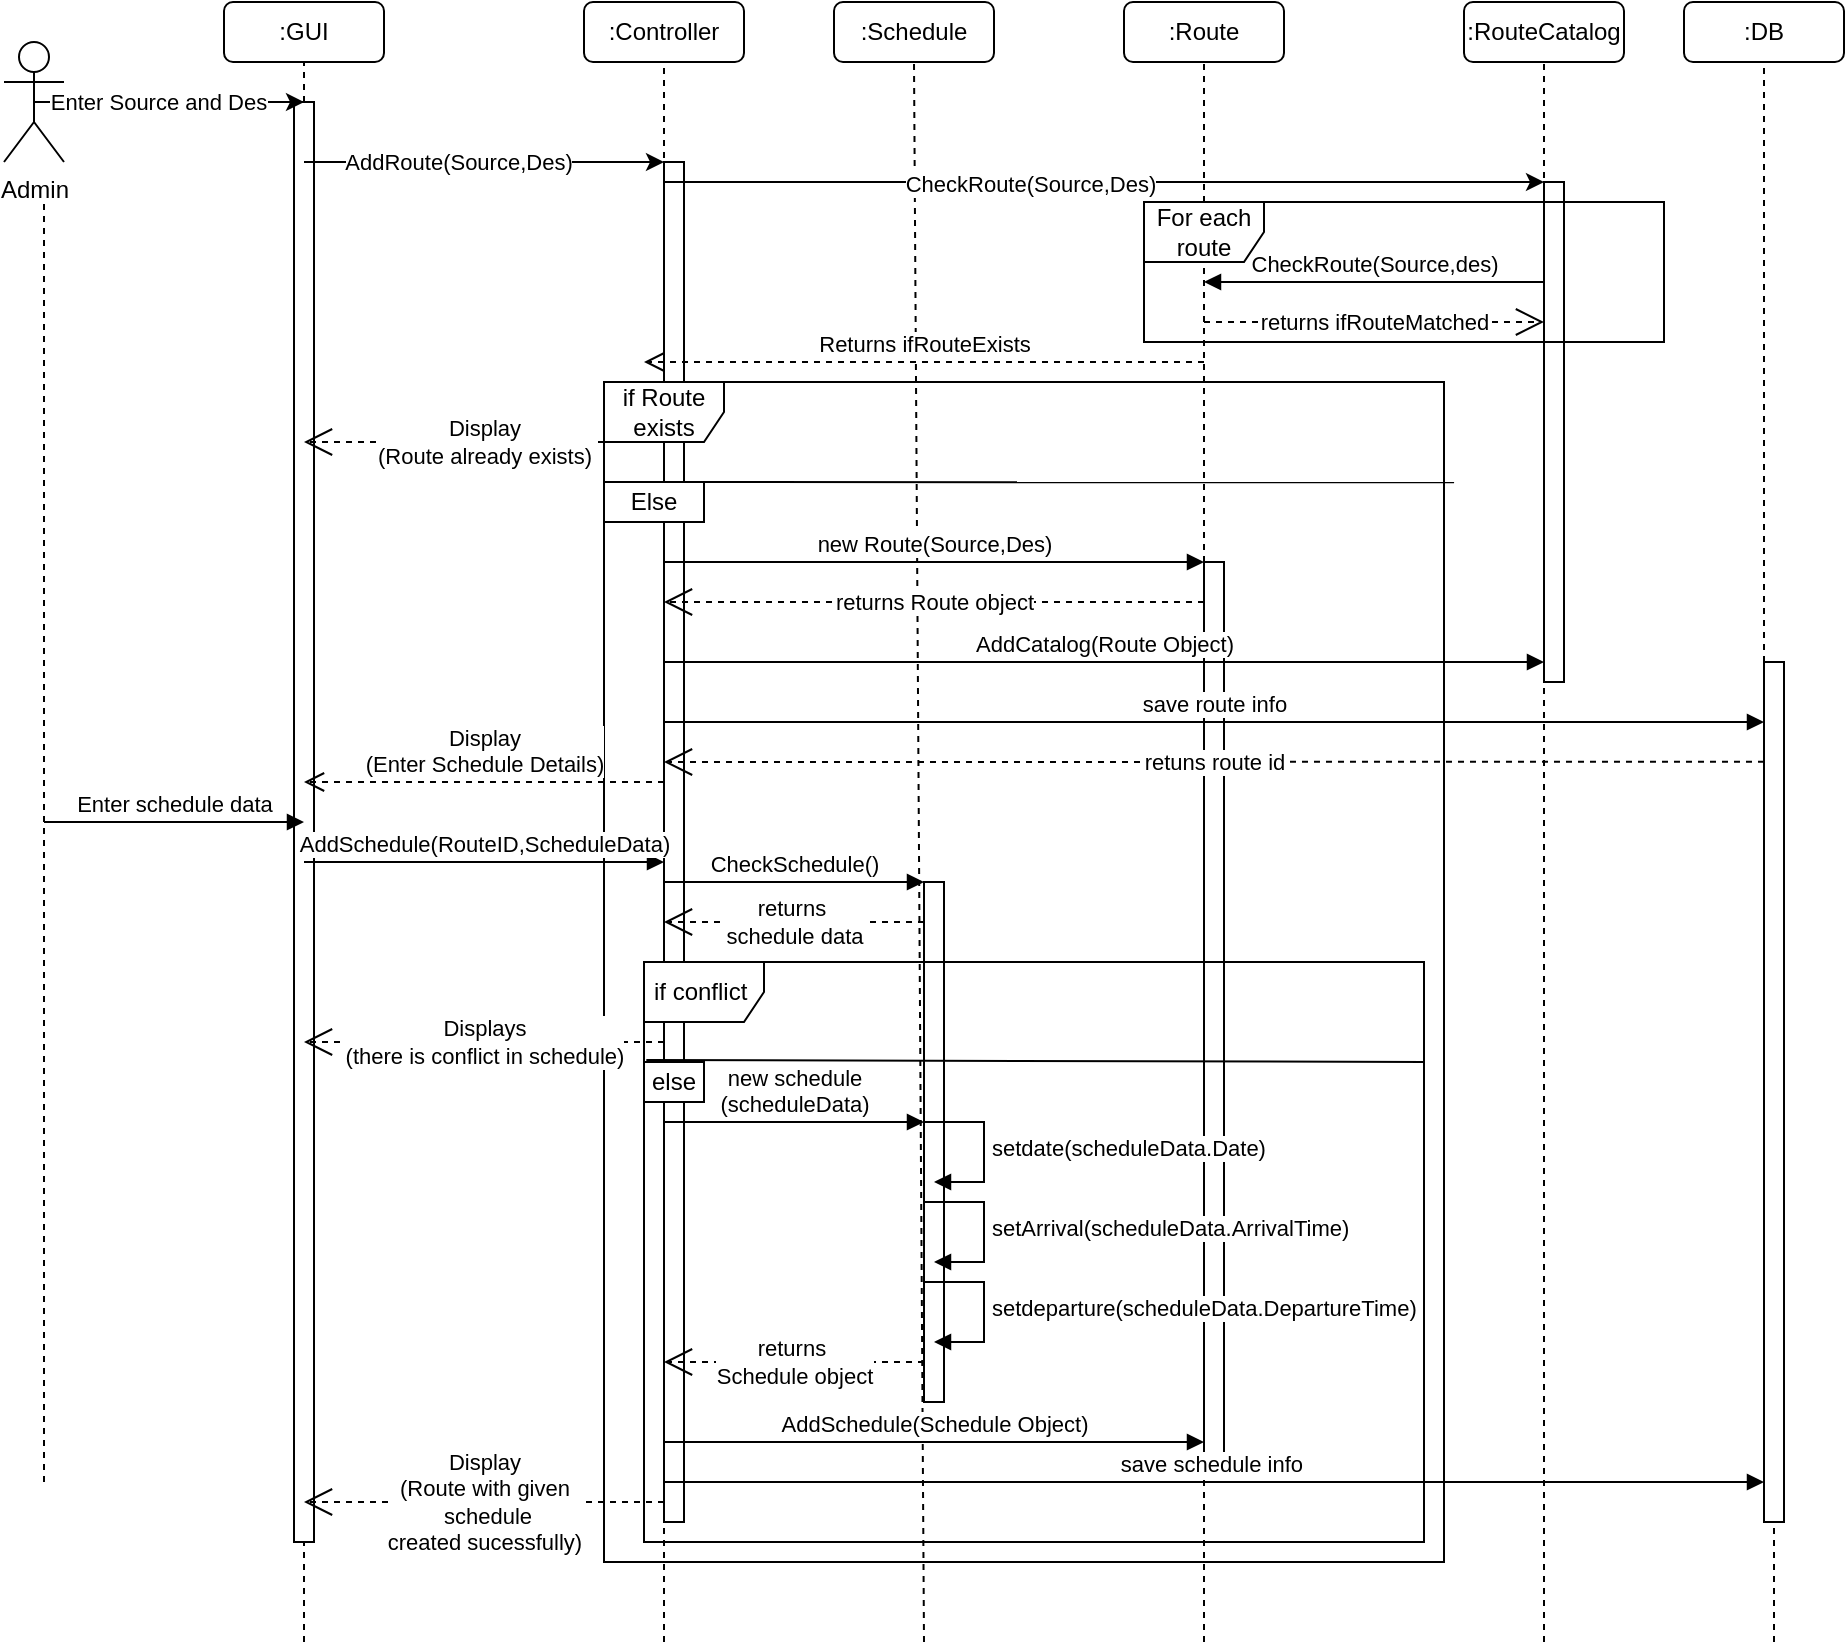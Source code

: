 <mxfile version="28.2.8">
  <diagram name="Page-1" id="zKtI8gFsUIPTtbAncuYx">
    <mxGraphModel dx="872" dy="473" grid="1" gridSize="10" guides="1" tooltips="1" connect="1" arrows="0" fold="1" page="1" pageScale="1" pageWidth="850" pageHeight="1100" math="0" shadow="0">
      <root>
        <mxCell id="0" />
        <mxCell id="1" parent="0" />
        <mxCell id="q1kfYL-uizq5pcBICJ_h-76" value="" style="html=1;points=[[0,0,0,0,5],[0,1,0,0,-5],[1,0,0,0,5],[1,1,0,0,-5]];perimeter=orthogonalPerimeter;outlineConnect=0;targetShapes=umlLifeline;portConstraint=eastwest;newEdgeStyle={&quot;curved&quot;:0,&quot;rounded&quot;:0};" parent="1" vertex="1">
          <mxGeometry x="780" y="110" width="10" height="250" as="geometry" />
        </mxCell>
        <mxCell id="q1kfYL-uizq5pcBICJ_h-66" value="" style="html=1;points=[[0,0,0,0,5],[0,1,0,0,-5],[1,0,0,0,5],[1,1,0,0,-5]];perimeter=orthogonalPerimeter;outlineConnect=0;targetShapes=umlLifeline;portConstraint=eastwest;newEdgeStyle={&quot;curved&quot;:0,&quot;rounded&quot;:0};" parent="1" vertex="1">
          <mxGeometry x="155" y="70" width="10" height="720" as="geometry" />
        </mxCell>
        <mxCell id="q1kfYL-uizq5pcBICJ_h-64" value="" style="html=1;points=[[0,0,0,0,5],[0,1,0,0,-5],[1,0,0,0,5],[1,1,0,0,-5]];perimeter=orthogonalPerimeter;outlineConnect=0;targetShapes=umlLifeline;portConstraint=eastwest;newEdgeStyle={&quot;curved&quot;:0,&quot;rounded&quot;:0};" parent="1" vertex="1">
          <mxGeometry x="610" y="300" width="10" height="450" as="geometry" />
        </mxCell>
        <mxCell id="q1kfYL-uizq5pcBICJ_h-61" value="" style="html=1;points=[[0,0,0,0,5],[0,1,0,0,-5],[1,0,0,0,5],[1,1,0,0,-5]];perimeter=orthogonalPerimeter;outlineConnect=0;targetShapes=umlLifeline;portConstraint=eastwest;newEdgeStyle={&quot;curved&quot;:0,&quot;rounded&quot;:0};" parent="1" vertex="1">
          <mxGeometry x="470" y="460" width="10" height="260" as="geometry" />
        </mxCell>
        <mxCell id="q1kfYL-uizq5pcBICJ_h-58" value="" style="html=1;points=[[0,0,0,0,5],[0,1,0,0,-5],[1,0,0,0,5],[1,1,0,0,-5]];perimeter=orthogonalPerimeter;outlineConnect=0;targetShapes=umlLifeline;portConstraint=eastwest;newEdgeStyle={&quot;curved&quot;:0,&quot;rounded&quot;:0};" parent="1" vertex="1">
          <mxGeometry x="340" y="100" width="10" height="680" as="geometry" />
        </mxCell>
        <mxCell id="0guCHHpKUUUzKc23uAgB-1" value="Admin" style="shape=umlActor;verticalLabelPosition=bottom;verticalAlign=top;html=1;outlineConnect=0;" parent="1" vertex="1">
          <mxGeometry x="10" y="40" width="30" height="60" as="geometry" />
        </mxCell>
        <mxCell id="0guCHHpKUUUzKc23uAgB-3" value=":GUI" style="rounded=1;whiteSpace=wrap;html=1;" parent="1" vertex="1">
          <mxGeometry x="120" y="20" width="80" height="30" as="geometry" />
        </mxCell>
        <mxCell id="0guCHHpKUUUzKc23uAgB-5" value=":Controller" style="rounded=1;whiteSpace=wrap;html=1;" parent="1" vertex="1">
          <mxGeometry x="300" y="20" width="80" height="30" as="geometry" />
        </mxCell>
        <mxCell id="0guCHHpKUUUzKc23uAgB-6" value=":Schedule" style="rounded=1;whiteSpace=wrap;html=1;" parent="1" vertex="1">
          <mxGeometry x="425" y="20" width="80" height="30" as="geometry" />
        </mxCell>
        <mxCell id="0guCHHpKUUUzKc23uAgB-7" value=":Route" style="rounded=1;whiteSpace=wrap;html=1;" parent="1" vertex="1">
          <mxGeometry x="570" y="20" width="80" height="30" as="geometry" />
        </mxCell>
        <mxCell id="0guCHHpKUUUzKc23uAgB-8" value=":DB" style="rounded=1;whiteSpace=wrap;html=1;" parent="1" vertex="1">
          <mxGeometry x="850" y="20" width="80" height="30" as="geometry" />
        </mxCell>
        <mxCell id="0guCHHpKUUUzKc23uAgB-9" value="" style="endArrow=none;dashed=1;html=1;rounded=0;entryX=0.5;entryY=1;entryDx=0;entryDy=0;" parent="1" source="q1kfYL-uizq5pcBICJ_h-66" target="0guCHHpKUUUzKc23uAgB-3" edge="1">
          <mxGeometry width="50" height="50" relative="1" as="geometry">
            <mxPoint x="160" y="840" as="sourcePoint" />
            <mxPoint x="410" y="180" as="targetPoint" />
          </mxGeometry>
        </mxCell>
        <mxCell id="0guCHHpKUUUzKc23uAgB-10" value="" style="endArrow=none;dashed=1;html=1;rounded=0;entryX=0.5;entryY=1;entryDx=0;entryDy=0;" parent="1" target="0guCHHpKUUUzKc23uAgB-5" edge="1">
          <mxGeometry width="50" height="50" relative="1" as="geometry">
            <mxPoint x="340" y="200" as="sourcePoint" />
            <mxPoint x="310" y="50" as="targetPoint" />
          </mxGeometry>
        </mxCell>
        <mxCell id="0guCHHpKUUUzKc23uAgB-12" value="" style="endArrow=none;dashed=1;html=1;rounded=0;entryX=0.5;entryY=1;entryDx=0;entryDy=0;" parent="1" target="0guCHHpKUUUzKc23uAgB-6" edge="1">
          <mxGeometry width="50" height="50" relative="1" as="geometry">
            <mxPoint x="470" y="840" as="sourcePoint" />
            <mxPoint x="460" y="50" as="targetPoint" />
          </mxGeometry>
        </mxCell>
        <mxCell id="0guCHHpKUUUzKc23uAgB-13" value="" style="endArrow=none;dashed=1;html=1;rounded=0;entryX=0.5;entryY=1;entryDx=0;entryDy=0;" parent="1" edge="1">
          <mxGeometry width="50" height="50" relative="1" as="geometry">
            <mxPoint x="610" y="840" as="sourcePoint" />
            <mxPoint x="610" y="50" as="targetPoint" />
          </mxGeometry>
        </mxCell>
        <mxCell id="0guCHHpKUUUzKc23uAgB-14" value="" style="endArrow=none;dashed=1;html=1;rounded=0;entryX=0.5;entryY=1;entryDx=0;entryDy=0;" parent="1" source="q1kfYL-uizq5pcBICJ_h-65" target="0guCHHpKUUUzKc23uAgB-8" edge="1">
          <mxGeometry width="50" height="50" relative="1" as="geometry">
            <mxPoint x="900" y="850" as="sourcePoint" />
            <mxPoint x="760" y="50" as="targetPoint" />
          </mxGeometry>
        </mxCell>
        <mxCell id="0guCHHpKUUUzKc23uAgB-16" value="" style="endArrow=classic;html=1;rounded=0;exitX=0.5;exitY=0.5;exitDx=0;exitDy=0;exitPerimeter=0;" parent="1" source="0guCHHpKUUUzKc23uAgB-1" edge="1">
          <mxGeometry width="50" height="50" relative="1" as="geometry">
            <mxPoint x="380" y="230" as="sourcePoint" />
            <mxPoint x="160" y="70" as="targetPoint" />
          </mxGeometry>
        </mxCell>
        <mxCell id="0guCHHpKUUUzKc23uAgB-17" value="Enter Source and Des" style="edgeLabel;html=1;align=center;verticalAlign=middle;resizable=0;points=[];" parent="0guCHHpKUUUzKc23uAgB-16" vertex="1" connectable="0">
          <mxGeometry x="-0.434" relative="1" as="geometry">
            <mxPoint x="24" as="offset" />
          </mxGeometry>
        </mxCell>
        <mxCell id="q1kfYL-uizq5pcBICJ_h-1" value="" style="endArrow=classic;html=1;rounded=0;" parent="1" edge="1">
          <mxGeometry width="50" height="50" relative="1" as="geometry">
            <mxPoint x="160" y="100" as="sourcePoint" />
            <mxPoint x="340" y="100" as="targetPoint" />
          </mxGeometry>
        </mxCell>
        <mxCell id="q1kfYL-uizq5pcBICJ_h-2" value="AddRoute(Source,Des)" style="edgeLabel;html=1;align=center;verticalAlign=middle;resizable=0;points=[];" parent="q1kfYL-uizq5pcBICJ_h-1" connectable="0" vertex="1">
          <mxGeometry x="-0.657" y="1" relative="1" as="geometry">
            <mxPoint x="46" y="1" as="offset" />
          </mxGeometry>
        </mxCell>
        <mxCell id="q1kfYL-uizq5pcBICJ_h-3" value="" style="endArrow=classic;html=1;rounded=0;" parent="1" edge="1">
          <mxGeometry width="50" height="50" relative="1" as="geometry">
            <mxPoint x="340" y="110" as="sourcePoint" />
            <mxPoint x="780" y="110" as="targetPoint" />
          </mxGeometry>
        </mxCell>
        <mxCell id="q1kfYL-uizq5pcBICJ_h-4" value="CheckRoute(Source,Des)" style="edgeLabel;html=1;align=center;verticalAlign=middle;resizable=0;points=[];" parent="q1kfYL-uizq5pcBICJ_h-3" connectable="0" vertex="1">
          <mxGeometry x="-0.171" y="-1" relative="1" as="geometry">
            <mxPoint as="offset" />
          </mxGeometry>
        </mxCell>
        <mxCell id="q1kfYL-uizq5pcBICJ_h-13" value="" style="endArrow=none;dashed=1;html=1;rounded=0;entryX=0.5;entryY=1;entryDx=0;entryDy=0;" parent="1" edge="1">
          <mxGeometry width="50" height="50" relative="1" as="geometry">
            <mxPoint x="340" y="840" as="sourcePoint" />
            <mxPoint x="340" y="230" as="targetPoint" />
          </mxGeometry>
        </mxCell>
        <mxCell id="q1kfYL-uizq5pcBICJ_h-21" value="if Route exists" style="shape=umlFrame;whiteSpace=wrap;html=1;pointerEvents=0;" parent="1" vertex="1">
          <mxGeometry x="310" y="210" width="420" height="590" as="geometry" />
        </mxCell>
        <mxCell id="q1kfYL-uizq5pcBICJ_h-23" value="Display&lt;div&gt;(Route already exists)&lt;/div&gt;" style="endArrow=open;endSize=12;dashed=1;html=1;rounded=0;" parent="1" edge="1">
          <mxGeometry width="160" relative="1" as="geometry">
            <mxPoint x="340" y="240" as="sourcePoint" />
            <mxPoint x="160" y="240" as="targetPoint" />
          </mxGeometry>
        </mxCell>
        <mxCell id="q1kfYL-uizq5pcBICJ_h-25" value="" style="endArrow=none;html=1;rounded=0;entryX=1.012;entryY=0.085;entryDx=0;entryDy=0;entryPerimeter=0;" parent="1" target="q1kfYL-uizq5pcBICJ_h-21" edge="1">
          <mxGeometry width="50" height="50" relative="1" as="geometry">
            <mxPoint x="311" y="260" as="sourcePoint" />
            <mxPoint x="734" y="250" as="targetPoint" />
          </mxGeometry>
        </mxCell>
        <mxCell id="q1kfYL-uizq5pcBICJ_h-26" value="Else" style="rounded=0;whiteSpace=wrap;html=1;" parent="1" vertex="1">
          <mxGeometry x="310" y="260" width="50" height="20" as="geometry" />
        </mxCell>
        <mxCell id="q1kfYL-uizq5pcBICJ_h-29" value="Display&lt;div&gt;(Enter Schedule Details)&lt;/div&gt;" style="html=1;verticalAlign=bottom;endArrow=open;dashed=1;endSize=8;curved=0;rounded=0;" parent="1" edge="1">
          <mxGeometry relative="1" as="geometry">
            <mxPoint x="340" y="410" as="sourcePoint" />
            <mxPoint x="160" y="410" as="targetPoint" />
          </mxGeometry>
        </mxCell>
        <mxCell id="q1kfYL-uizq5pcBICJ_h-30" value="Returns ifRouteExists" style="html=1;verticalAlign=bottom;endArrow=open;dashed=1;endSize=8;curved=0;rounded=0;" parent="1" edge="1">
          <mxGeometry relative="1" as="geometry">
            <mxPoint x="610" y="200" as="sourcePoint" />
            <mxPoint x="330" y="200" as="targetPoint" />
          </mxGeometry>
        </mxCell>
        <mxCell id="q1kfYL-uizq5pcBICJ_h-33" value="new Route(Source,Des)" style="html=1;verticalAlign=bottom;endArrow=block;curved=0;rounded=0;" parent="1" edge="1">
          <mxGeometry width="80" relative="1" as="geometry">
            <mxPoint x="340" y="300" as="sourcePoint" />
            <mxPoint x="610" y="300" as="targetPoint" />
          </mxGeometry>
        </mxCell>
        <mxCell id="q1kfYL-uizq5pcBICJ_h-34" value="returns Route object" style="endArrow=open;endSize=12;dashed=1;html=1;rounded=0;" parent="1" edge="1">
          <mxGeometry width="160" relative="1" as="geometry">
            <mxPoint x="610" y="320" as="sourcePoint" />
            <mxPoint x="340" y="320" as="targetPoint" />
          </mxGeometry>
        </mxCell>
        <mxCell id="q1kfYL-uizq5pcBICJ_h-35" value="save route info" style="html=1;verticalAlign=bottom;endArrow=block;curved=0;rounded=0;" parent="1" target="q1kfYL-uizq5pcBICJ_h-65" edge="1">
          <mxGeometry width="80" relative="1" as="geometry">
            <mxPoint x="340" y="380" as="sourcePoint" />
            <mxPoint x="880" y="360" as="targetPoint" />
          </mxGeometry>
        </mxCell>
        <mxCell id="q1kfYL-uizq5pcBICJ_h-36" value="retuns route id" style="endArrow=open;endSize=12;dashed=1;html=1;rounded=0;exitX=0;exitY=0.116;exitDx=0;exitDy=0;exitPerimeter=0;" parent="1" source="q1kfYL-uizq5pcBICJ_h-65" edge="1">
          <mxGeometry width="160" relative="1" as="geometry">
            <mxPoint x="760" y="370" as="sourcePoint" />
            <mxPoint x="340" y="400" as="targetPoint" />
          </mxGeometry>
        </mxCell>
        <mxCell id="q1kfYL-uizq5pcBICJ_h-37" value="CheckSchedule()" style="html=1;verticalAlign=bottom;endArrow=block;curved=0;rounded=0;" parent="1" edge="1">
          <mxGeometry width="80" relative="1" as="geometry">
            <mxPoint x="340" y="460" as="sourcePoint" />
            <mxPoint x="470" y="460" as="targetPoint" />
          </mxGeometry>
        </mxCell>
        <mxCell id="q1kfYL-uizq5pcBICJ_h-39" value="" style="endArrow=none;dashed=1;html=1;rounded=0;" parent="1" edge="1">
          <mxGeometry width="50" height="50" relative="1" as="geometry">
            <mxPoint x="30" y="760" as="sourcePoint" />
            <mxPoint x="30" y="120" as="targetPoint" />
          </mxGeometry>
        </mxCell>
        <mxCell id="q1kfYL-uizq5pcBICJ_h-40" value="Enter schedule data" style="html=1;verticalAlign=bottom;endArrow=block;curved=0;rounded=0;" parent="1" edge="1">
          <mxGeometry width="80" relative="1" as="geometry">
            <mxPoint x="30" y="430" as="sourcePoint" />
            <mxPoint x="160" y="430" as="targetPoint" />
          </mxGeometry>
        </mxCell>
        <mxCell id="q1kfYL-uizq5pcBICJ_h-41" value="AddSchedule(RouteID,ScheduleData)" style="html=1;verticalAlign=bottom;endArrow=block;curved=0;rounded=0;" parent="1" edge="1">
          <mxGeometry width="80" relative="1" as="geometry">
            <mxPoint x="160" y="450" as="sourcePoint" />
            <mxPoint x="340" y="450" as="targetPoint" />
          </mxGeometry>
        </mxCell>
        <mxCell id="q1kfYL-uizq5pcBICJ_h-42" value="returns&amp;nbsp;&lt;div&gt;schedule data&lt;/div&gt;" style="endArrow=open;endSize=12;dashed=1;html=1;rounded=0;" parent="1" edge="1">
          <mxGeometry width="160" relative="1" as="geometry">
            <mxPoint x="470" y="480" as="sourcePoint" />
            <mxPoint x="340" y="480" as="targetPoint" />
          </mxGeometry>
        </mxCell>
        <mxCell id="q1kfYL-uizq5pcBICJ_h-43" value="if conflict&amp;nbsp;" style="shape=umlFrame;whiteSpace=wrap;html=1;pointerEvents=0;" parent="1" vertex="1">
          <mxGeometry x="330" y="500" width="390" height="290" as="geometry" />
        </mxCell>
        <mxCell id="q1kfYL-uizq5pcBICJ_h-44" value="Displays&lt;div&gt;(there is conflict in schedule)&lt;/div&gt;" style="endArrow=open;endSize=12;dashed=1;html=1;rounded=0;" parent="1" edge="1">
          <mxGeometry width="160" relative="1" as="geometry">
            <mxPoint x="340" y="540" as="sourcePoint" />
            <mxPoint x="160" y="540" as="targetPoint" />
          </mxGeometry>
        </mxCell>
        <mxCell id="q1kfYL-uizq5pcBICJ_h-45" value="" style="endArrow=none;html=1;rounded=0;exitX=0.003;exitY=0.169;exitDx=0;exitDy=0;exitPerimeter=0;" parent="1" source="q1kfYL-uizq5pcBICJ_h-43" edge="1">
          <mxGeometry width="50" height="50" relative="1" as="geometry">
            <mxPoint x="340" y="550" as="sourcePoint" />
            <mxPoint x="720" y="550" as="targetPoint" />
          </mxGeometry>
        </mxCell>
        <mxCell id="q1kfYL-uizq5pcBICJ_h-46" value="new schedule&lt;div&gt;(scheduleData)&lt;/div&gt;" style="html=1;verticalAlign=bottom;endArrow=block;curved=0;rounded=0;" parent="1" edge="1">
          <mxGeometry width="80" relative="1" as="geometry">
            <mxPoint x="340" y="580" as="sourcePoint" />
            <mxPoint x="470" y="580" as="targetPoint" />
          </mxGeometry>
        </mxCell>
        <mxCell id="q1kfYL-uizq5pcBICJ_h-49" value="setdate(scheduleData.Date)" style="html=1;align=left;spacingLeft=2;endArrow=block;rounded=0;edgeStyle=orthogonalEdgeStyle;curved=0;rounded=0;" parent="1" edge="1">
          <mxGeometry relative="1" as="geometry">
            <mxPoint x="470" y="580" as="sourcePoint" />
            <Array as="points">
              <mxPoint x="500" y="610" />
            </Array>
            <mxPoint x="475" y="610" as="targetPoint" />
          </mxGeometry>
        </mxCell>
        <mxCell id="q1kfYL-uizq5pcBICJ_h-51" value="setArrival(scheduleData.ArrivalTime)" style="html=1;align=left;spacingLeft=2;endArrow=block;rounded=0;edgeStyle=orthogonalEdgeStyle;curved=0;rounded=0;" parent="1" edge="1">
          <mxGeometry relative="1" as="geometry">
            <mxPoint x="470" y="620" as="sourcePoint" />
            <Array as="points">
              <mxPoint x="500" y="650" />
            </Array>
            <mxPoint x="475" y="650" as="targetPoint" />
          </mxGeometry>
        </mxCell>
        <mxCell id="q1kfYL-uizq5pcBICJ_h-52" value="setdeparture(scheduleData.DepartureTime)" style="html=1;align=left;spacingLeft=2;endArrow=block;rounded=0;edgeStyle=orthogonalEdgeStyle;curved=0;rounded=0;" parent="1" edge="1">
          <mxGeometry relative="1" as="geometry">
            <mxPoint x="470" y="660" as="sourcePoint" />
            <Array as="points">
              <mxPoint x="500" y="690" />
            </Array>
            <mxPoint x="475" y="690" as="targetPoint" />
          </mxGeometry>
        </mxCell>
        <mxCell id="q1kfYL-uizq5pcBICJ_h-53" value="returns&amp;nbsp;&lt;div&gt;Schedule object&lt;/div&gt;" style="endArrow=open;endSize=12;dashed=1;html=1;rounded=0;" parent="1" edge="1">
          <mxGeometry width="160" relative="1" as="geometry">
            <mxPoint x="470" y="700" as="sourcePoint" />
            <mxPoint x="340" y="700" as="targetPoint" />
          </mxGeometry>
        </mxCell>
        <mxCell id="q1kfYL-uizq5pcBICJ_h-55" value="AddSchedule(Schedule Object)" style="html=1;verticalAlign=bottom;endArrow=block;curved=0;rounded=0;" parent="1" edge="1">
          <mxGeometry width="80" relative="1" as="geometry">
            <mxPoint x="340" y="740" as="sourcePoint" />
            <mxPoint x="610" y="740" as="targetPoint" />
          </mxGeometry>
        </mxCell>
        <mxCell id="q1kfYL-uizq5pcBICJ_h-56" value="save schedule info&amp;nbsp;" style="html=1;verticalAlign=bottom;endArrow=block;curved=0;rounded=0;" parent="1" target="q1kfYL-uizq5pcBICJ_h-65" edge="1">
          <mxGeometry width="80" relative="1" as="geometry">
            <mxPoint x="340" y="760" as="sourcePoint" />
            <mxPoint x="760" y="760" as="targetPoint" />
          </mxGeometry>
        </mxCell>
        <mxCell id="q1kfYL-uizq5pcBICJ_h-57" value="Display&lt;div&gt;(Route with given&lt;/div&gt;&lt;div&gt;&amp;nbsp;schedule&lt;/div&gt;&lt;div&gt;created sucessfully)&lt;/div&gt;" style="endArrow=open;endSize=12;dashed=1;html=1;rounded=0;" parent="1" edge="1">
          <mxGeometry width="160" relative="1" as="geometry">
            <mxPoint x="340" y="770" as="sourcePoint" />
            <mxPoint x="160" y="770" as="targetPoint" />
          </mxGeometry>
        </mxCell>
        <mxCell id="q1kfYL-uizq5pcBICJ_h-59" value="else" style="rounded=0;whiteSpace=wrap;html=1;" parent="1" vertex="1">
          <mxGeometry x="330" y="550" width="30" height="20" as="geometry" />
        </mxCell>
        <mxCell id="q1kfYL-uizq5pcBICJ_h-67" value="" style="endArrow=none;dashed=1;html=1;rounded=0;entryX=0.5;entryY=1;entryDx=0;entryDy=0;" parent="1" target="q1kfYL-uizq5pcBICJ_h-66" edge="1">
          <mxGeometry width="50" height="50" relative="1" as="geometry">
            <mxPoint x="160" y="840" as="sourcePoint" />
            <mxPoint x="160" y="50" as="targetPoint" />
          </mxGeometry>
        </mxCell>
        <mxCell id="q1kfYL-uizq5pcBICJ_h-68" value=":RouteCatalog" style="rounded=1;whiteSpace=wrap;html=1;" parent="1" vertex="1">
          <mxGeometry x="740" y="20" width="80" height="30" as="geometry" />
        </mxCell>
        <mxCell id="q1kfYL-uizq5pcBICJ_h-70" value="" style="endArrow=none;dashed=1;html=1;rounded=0;entryX=0.5;entryY=1;entryDx=0;entryDy=0;" parent="1" target="q1kfYL-uizq5pcBICJ_h-65" edge="1">
          <mxGeometry width="50" height="50" relative="1" as="geometry">
            <mxPoint x="895" y="840" as="sourcePoint" />
            <mxPoint x="890" y="50" as="targetPoint" />
          </mxGeometry>
        </mxCell>
        <mxCell id="q1kfYL-uizq5pcBICJ_h-65" value="" style="html=1;points=[[0,0,0,0,5],[0,1,0,0,-5],[1,0,0,0,5],[1,1,0,0,-5]];perimeter=orthogonalPerimeter;outlineConnect=0;targetShapes=umlLifeline;portConstraint=eastwest;newEdgeStyle={&quot;curved&quot;:0,&quot;rounded&quot;:0};" parent="1" vertex="1">
          <mxGeometry x="890" y="350" width="10" height="430" as="geometry" />
        </mxCell>
        <mxCell id="q1kfYL-uizq5pcBICJ_h-71" value="" style="endArrow=none;dashed=1;html=1;rounded=0;entryX=0.5;entryY=1;entryDx=0;entryDy=0;" parent="1" target="q1kfYL-uizq5pcBICJ_h-68" edge="1">
          <mxGeometry width="50" height="50" relative="1" as="geometry">
            <mxPoint x="780" y="840" as="sourcePoint" />
            <mxPoint x="450" y="400" as="targetPoint" />
          </mxGeometry>
        </mxCell>
        <mxCell id="q1kfYL-uizq5pcBICJ_h-72" value="For each route" style="shape=umlFrame;whiteSpace=wrap;html=1;pointerEvents=0;" parent="1" vertex="1">
          <mxGeometry x="580" y="120" width="260" height="70" as="geometry" />
        </mxCell>
        <mxCell id="q1kfYL-uizq5pcBICJ_h-73" value="CheckRoute(Source,des)" style="html=1;verticalAlign=bottom;endArrow=block;curved=0;rounded=0;" parent="1" edge="1">
          <mxGeometry width="80" relative="1" as="geometry">
            <mxPoint x="780" y="160" as="sourcePoint" />
            <mxPoint x="610" y="160" as="targetPoint" />
          </mxGeometry>
        </mxCell>
        <mxCell id="q1kfYL-uizq5pcBICJ_h-74" value="returns ifRouteMatched" style="endArrow=open;endSize=12;dashed=1;html=1;rounded=0;" parent="1" edge="1">
          <mxGeometry width="160" relative="1" as="geometry">
            <mxPoint x="610" y="180" as="sourcePoint" />
            <mxPoint x="780" y="180" as="targetPoint" />
          </mxGeometry>
        </mxCell>
        <mxCell id="q1kfYL-uizq5pcBICJ_h-75" value="AddCatalog(Route Object)" style="html=1;verticalAlign=bottom;endArrow=block;curved=0;rounded=0;" parent="1" edge="1">
          <mxGeometry width="80" relative="1" as="geometry">
            <mxPoint x="340" y="350" as="sourcePoint" />
            <mxPoint x="780" y="350" as="targetPoint" />
          </mxGeometry>
        </mxCell>
      </root>
    </mxGraphModel>
  </diagram>
</mxfile>

